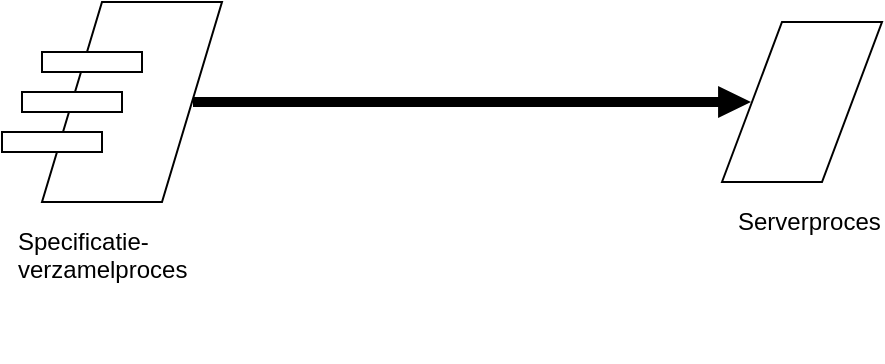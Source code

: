 <mxfile version="21.6.8" type="device">
  <diagram name="Pagina-1" id="BOgZcnKm7G9I_sAigg9_">
    <mxGraphModel dx="768" dy="480" grid="1" gridSize="10" guides="1" tooltips="1" connect="1" arrows="1" fold="1" page="1" pageScale="1" pageWidth="827" pageHeight="1169" math="0" shadow="0">
      <root>
        <mxCell id="0" />
        <mxCell id="1" parent="0" />
        <mxCell id="4pyOnzPMmt1goGjwH3mI-1" value="Serverproces" style="text;html=1;strokeColor=none;fillColor=none;align=left;verticalAlign=top;whiteSpace=wrap;rounded=0;spacing=8;" parent="1" vertex="1">
          <mxGeometry x="400" y="130" width="80" height="80" as="geometry" />
        </mxCell>
        <mxCell id="4pyOnzPMmt1goGjwH3mI-2" value="" style="endArrow=classic;html=1;rounded=0;endFill=1;startArrow=none;startFill=0;strokeWidth=1;shape=flexArrow;endSize=5.154;endWidth=10;fillColor=#000000;strokeColor=none;fontSize=11;fillStyle=solid;width=5;" parent="1" source="4pyOnzPMmt1goGjwH3mI-6" target="4pyOnzPMmt1goGjwH3mI-3" edge="1">
          <mxGeometry relative="1" as="geometry">
            <mxPoint x="220" y="136" as="sourcePoint" />
            <mxPoint x="166" y="160" as="targetPoint" />
          </mxGeometry>
        </mxCell>
        <mxCell id="4pyOnzPMmt1goGjwH3mI-3" value="" style="shape=parallelogram;perimeter=parallelogramPerimeter;whiteSpace=wrap;html=1;fixedSize=1;fillOpacity=100;arcSize=20;size=30;" parent="1" vertex="1">
          <mxGeometry x="400" y="50" width="80" height="80" as="geometry" />
        </mxCell>
        <mxCell id="4pyOnzPMmt1goGjwH3mI-4" value="Specificatie-verzamelproces" style="text;html=1;strokeColor=none;fillColor=none;align=left;verticalAlign=top;whiteSpace=wrap;rounded=0;spacing=8;" parent="1" vertex="1">
          <mxGeometry x="40" y="140" width="110" height="80" as="geometry" />
        </mxCell>
        <mxCell id="4pyOnzPMmt1goGjwH3mI-5" value="" style="group" parent="1" vertex="1" connectable="0">
          <mxGeometry x="40" y="40" width="110" height="100" as="geometry" />
        </mxCell>
        <mxCell id="4pyOnzPMmt1goGjwH3mI-6" value="" style="shape=parallelogram;perimeter=parallelogramPerimeter;whiteSpace=wrap;html=1;fixedSize=1;fillOpacity=100;arcSize=20;size=30;" parent="4pyOnzPMmt1goGjwH3mI-5" vertex="1">
          <mxGeometry x="20" width="90" height="100" as="geometry" />
        </mxCell>
        <mxCell id="4pyOnzPMmt1goGjwH3mI-7" value="" style="rounded=0;whiteSpace=wrap;html=1;" parent="4pyOnzPMmt1goGjwH3mI-5" vertex="1">
          <mxGeometry x="20" y="25" width="50" height="10" as="geometry" />
        </mxCell>
        <mxCell id="4pyOnzPMmt1goGjwH3mI-8" value="" style="rounded=0;whiteSpace=wrap;html=1;" parent="4pyOnzPMmt1goGjwH3mI-5" vertex="1">
          <mxGeometry x="10" y="45" width="50" height="10" as="geometry" />
        </mxCell>
        <mxCell id="4pyOnzPMmt1goGjwH3mI-9" value="" style="rounded=0;whiteSpace=wrap;html=1;" parent="4pyOnzPMmt1goGjwH3mI-5" vertex="1">
          <mxGeometry y="65" width="50" height="10" as="geometry" />
        </mxCell>
      </root>
    </mxGraphModel>
  </diagram>
</mxfile>
